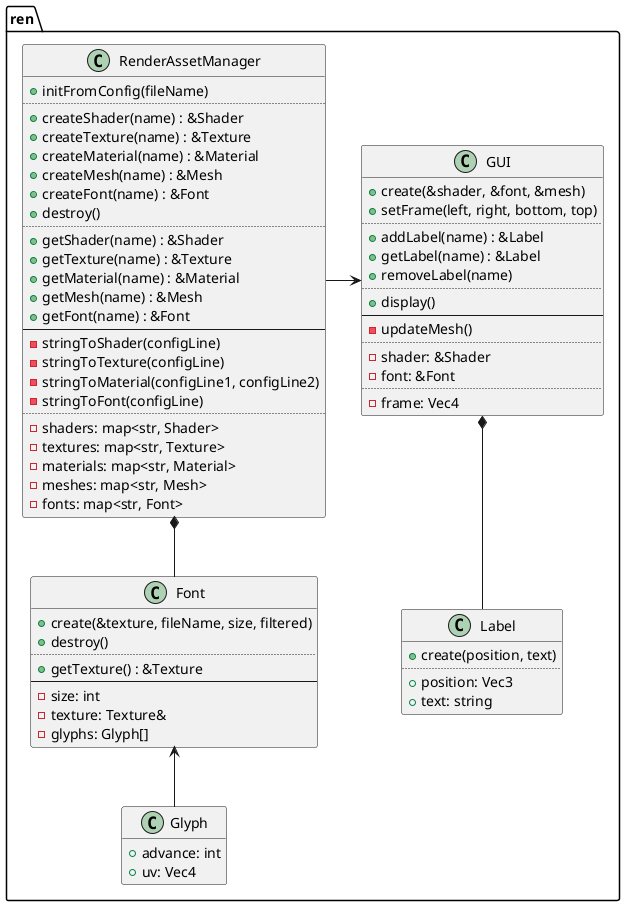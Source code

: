 @startuml
set separator ::

class ren::Glyph {
	+advance: int
	+uv: Vec4
}
hide Glyph methods

class ren::Font {
	+create(&texture, fileName, size, filtered)
	+destroy()
	..
	+getTexture() : &Texture
	--
	-size: int
	-texture: Texture&
	-glyphs: Glyph[]
}

class ren::RenderAssetManager {
	+initFromConfig(fileName)
	..
	+createShader(name) : &Shader
	+createTexture(name) : &Texture
	+createMaterial(name) : &Material
	+createMesh(name) : &Mesh
	+createFont(name) : &Font
	+destroy()
	..
	+getShader(name) : &Shader
	+getTexture(name) : &Texture
	+getMaterial(name) : &Material
	+getMesh(name) : &Mesh
	+getFont(name) : &Font
	--
	-stringToShader(configLine)
	-stringToTexture(configLine)
	-stringToMaterial(configLine1, configLine2)
	-stringToFont(configLine)
	..
	-shaders: map<str, Shader>
	-textures: map<str, Texture>
	-materials: map<str, Material>
	-meshes: map<str, Mesh>
	-fonts: map<str, Font>
}

class ren::GUI {
	+create(&shader, &font, &mesh)
	+setFrame(left, right, bottom, top)
	..
	+addLabel(name) : &Label
	+getLabel(name) : &Label
	+removeLabel(name)
	..
	+display()
	--
	-updateMesh()
	..
	-shader: &Shader
	-font: &Font
	..
	-frame: Vec4
}

class ren::Label {
	+create(position, text)
	..
	+position: Vec3
	+text: string
}

Font <-- Glyph
RenderAssetManager *-down- Font

GUI <-left- RenderAssetManager
GUI *-down- Label

@enduml
